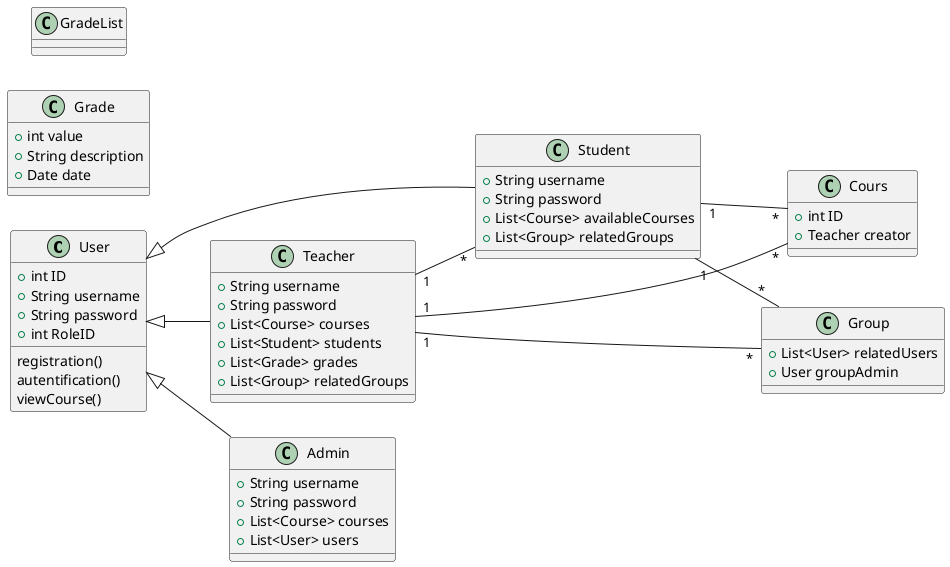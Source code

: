 @startuml classDiagram
left to right direction
' skinparam classAttributeIconSize 0

class User {
    +int ID
    +String username
    +String password
    +int RoleID
    registration()
    autentification()
    viewCourse()
}
class Group{
    +List<User> relatedUsers
    +User groupAdmin
}
class Student {
    +String username
    +String password
    +List<Course> availableCourses
    +List<Group> relatedGroups
}
class Teacher {
    +String username
    +String password
    +List<Course> courses
    +List<Student> students
    +List<Grade> grades
    +List<Group> relatedGroups
}

class Admin {
    +String username
    +String password
    +List<Course> courses
    +List<User> users

}
class Cours{
    +int ID
    +Teacher creator
}
class Grade {
    +int value
    +String description
    +Date date
}
class GradeList{

}
User <|-- Student
User <|-- Teacher
User <|-- Admin

Teacher "1" -- "*" Cours
Teacher "1" -- "*" Student
Teacher "1" -- "*" Group

    Student "1" -- "*" Cours
    Student "1" -- "*" Group



        @enduml